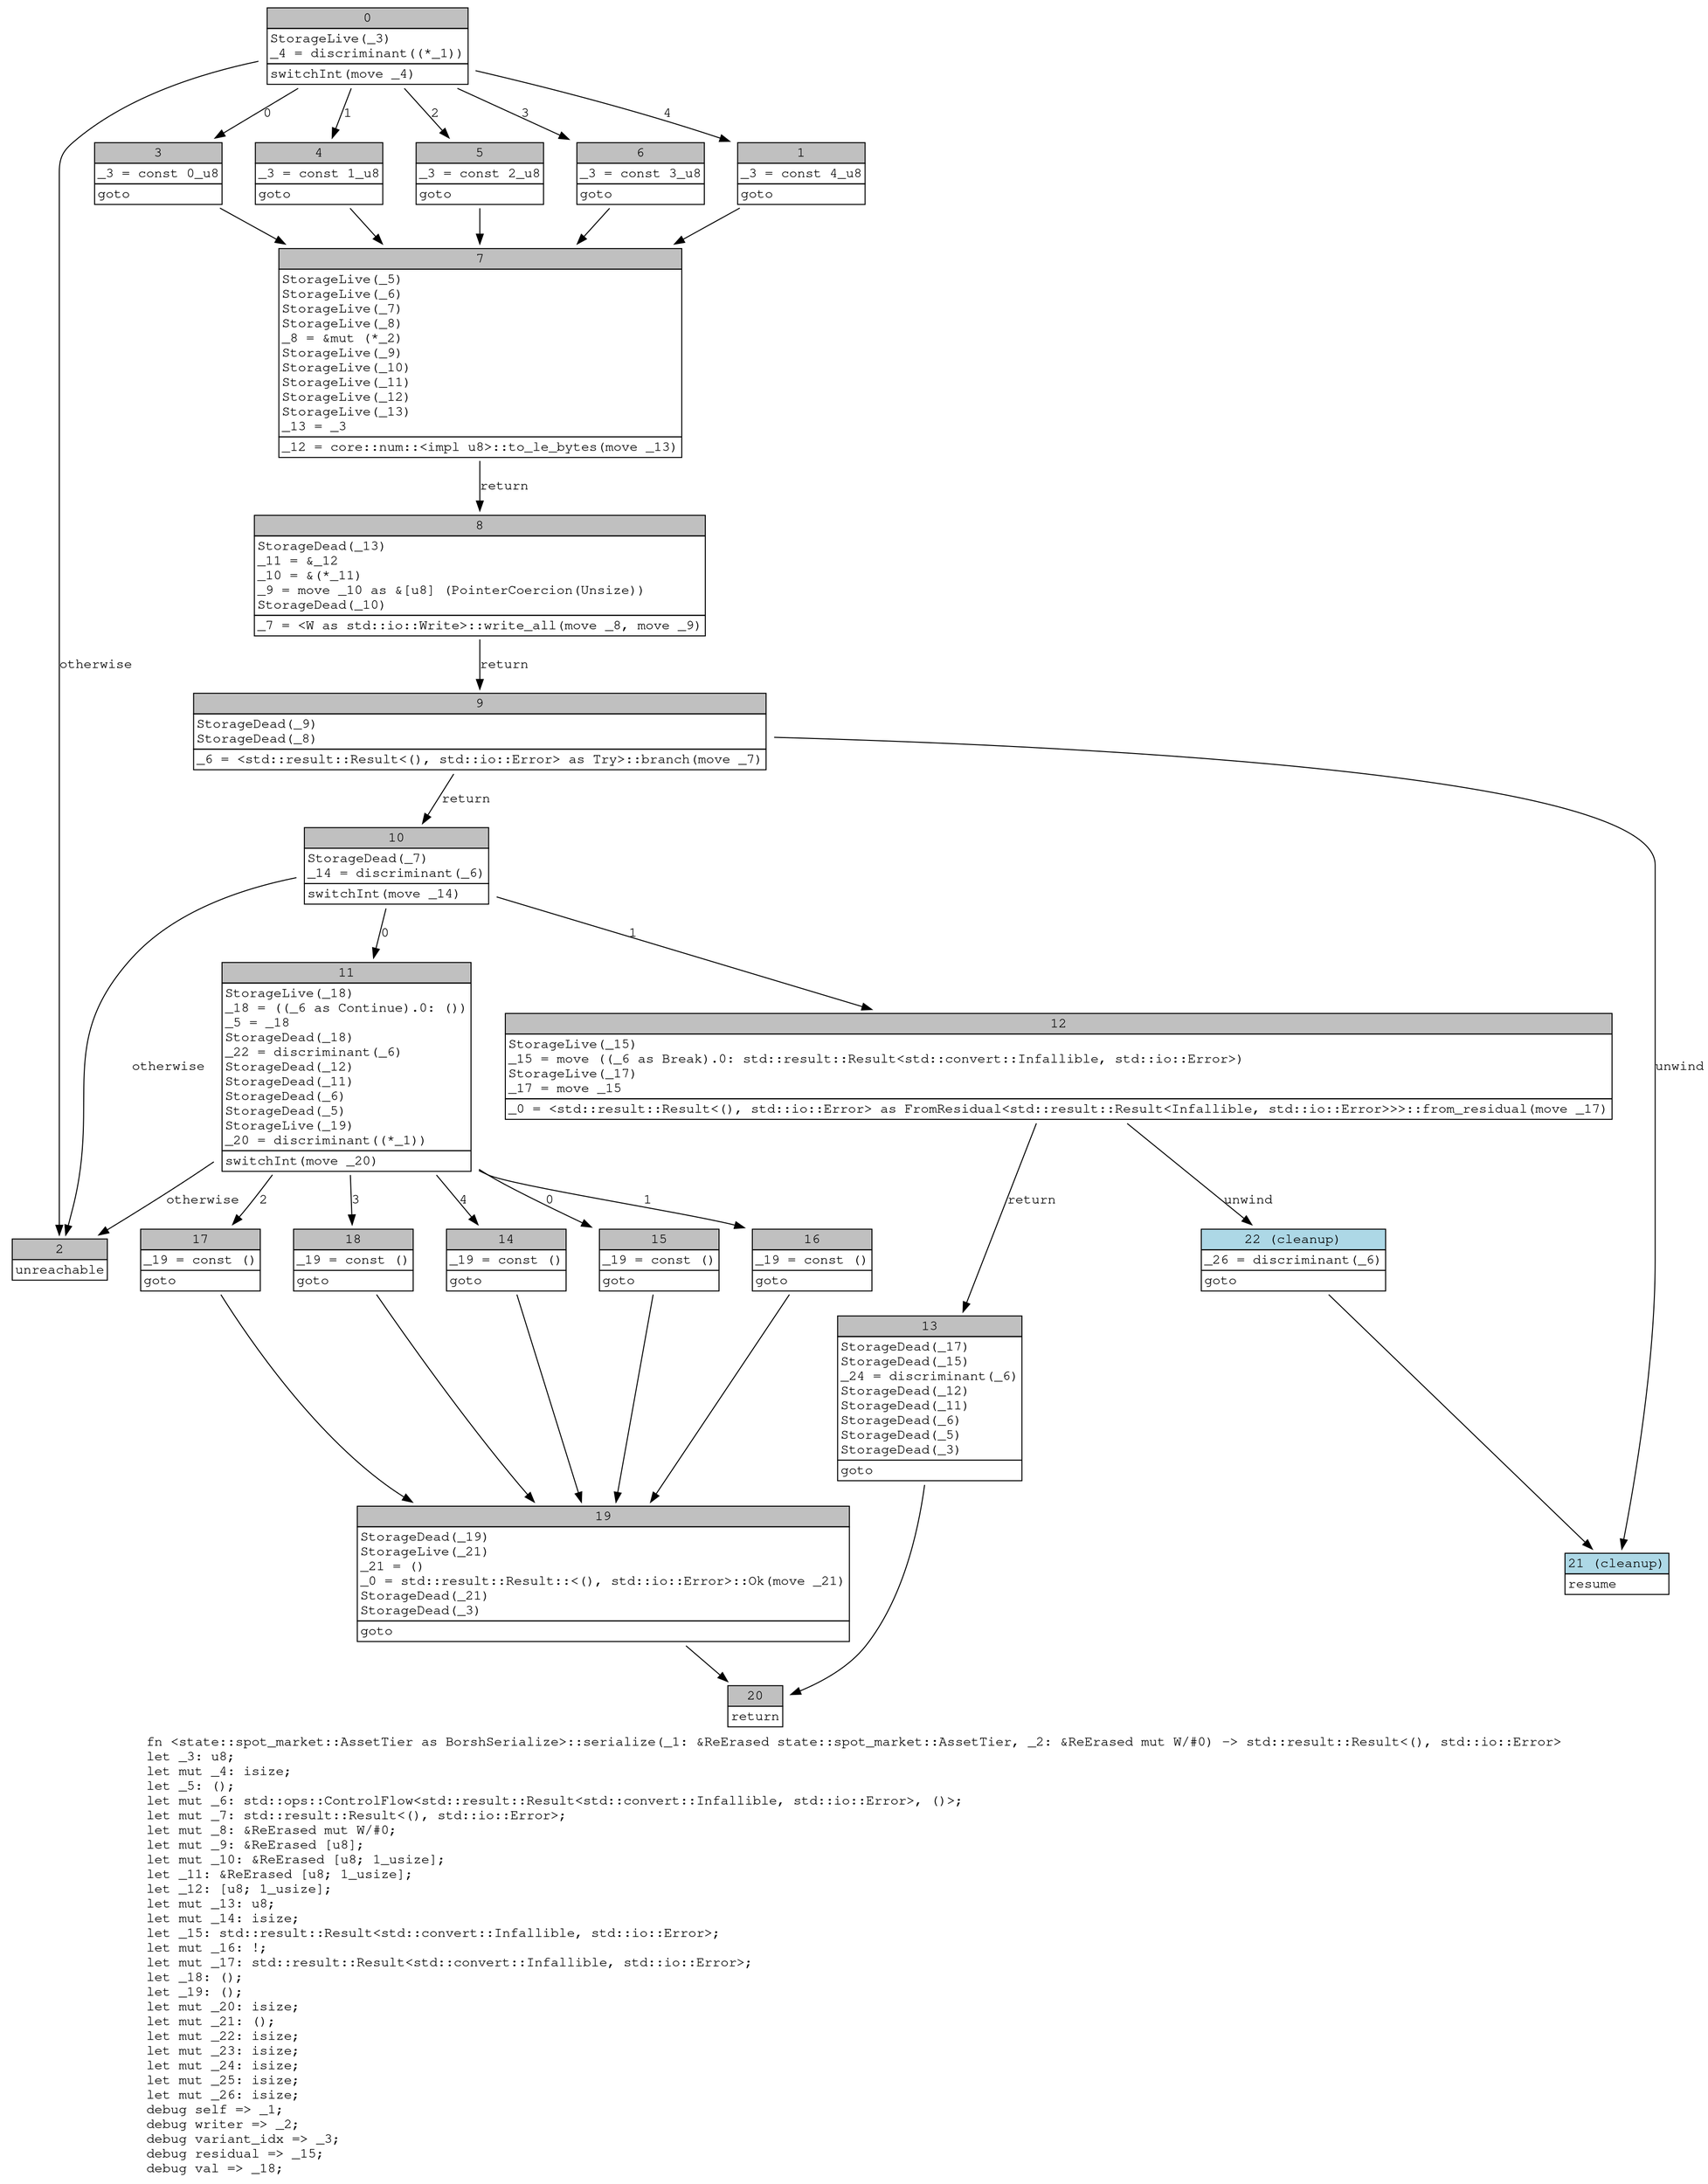 digraph Mir_0_17964 {
    graph [fontname="Courier, monospace"];
    node [fontname="Courier, monospace"];
    edge [fontname="Courier, monospace"];
    label=<fn &lt;state::spot_market::AssetTier as BorshSerialize&gt;::serialize(_1: &amp;ReErased state::spot_market::AssetTier, _2: &amp;ReErased mut W/#0) -&gt; std::result::Result&lt;(), std::io::Error&gt;<br align="left"/>let _3: u8;<br align="left"/>let mut _4: isize;<br align="left"/>let _5: ();<br align="left"/>let mut _6: std::ops::ControlFlow&lt;std::result::Result&lt;std::convert::Infallible, std::io::Error&gt;, ()&gt;;<br align="left"/>let mut _7: std::result::Result&lt;(), std::io::Error&gt;;<br align="left"/>let mut _8: &amp;ReErased mut W/#0;<br align="left"/>let mut _9: &amp;ReErased [u8];<br align="left"/>let mut _10: &amp;ReErased [u8; 1_usize];<br align="left"/>let _11: &amp;ReErased [u8; 1_usize];<br align="left"/>let _12: [u8; 1_usize];<br align="left"/>let mut _13: u8;<br align="left"/>let mut _14: isize;<br align="left"/>let _15: std::result::Result&lt;std::convert::Infallible, std::io::Error&gt;;<br align="left"/>let mut _16: !;<br align="left"/>let mut _17: std::result::Result&lt;std::convert::Infallible, std::io::Error&gt;;<br align="left"/>let _18: ();<br align="left"/>let _19: ();<br align="left"/>let mut _20: isize;<br align="left"/>let mut _21: ();<br align="left"/>let mut _22: isize;<br align="left"/>let mut _23: isize;<br align="left"/>let mut _24: isize;<br align="left"/>let mut _25: isize;<br align="left"/>let mut _26: isize;<br align="left"/>debug self =&gt; _1;<br align="left"/>debug writer =&gt; _2;<br align="left"/>debug variant_idx =&gt; _3;<br align="left"/>debug residual =&gt; _15;<br align="left"/>debug val =&gt; _18;<br align="left"/>>;
    bb0__0_17964 [shape="none", label=<<table border="0" cellborder="1" cellspacing="0"><tr><td bgcolor="gray" align="center" colspan="1">0</td></tr><tr><td align="left" balign="left">StorageLive(_3)<br/>_4 = discriminant((*_1))<br/></td></tr><tr><td align="left">switchInt(move _4)</td></tr></table>>];
    bb1__0_17964 [shape="none", label=<<table border="0" cellborder="1" cellspacing="0"><tr><td bgcolor="gray" align="center" colspan="1">1</td></tr><tr><td align="left" balign="left">_3 = const 4_u8<br/></td></tr><tr><td align="left">goto</td></tr></table>>];
    bb2__0_17964 [shape="none", label=<<table border="0" cellborder="1" cellspacing="0"><tr><td bgcolor="gray" align="center" colspan="1">2</td></tr><tr><td align="left">unreachable</td></tr></table>>];
    bb3__0_17964 [shape="none", label=<<table border="0" cellborder="1" cellspacing="0"><tr><td bgcolor="gray" align="center" colspan="1">3</td></tr><tr><td align="left" balign="left">_3 = const 0_u8<br/></td></tr><tr><td align="left">goto</td></tr></table>>];
    bb4__0_17964 [shape="none", label=<<table border="0" cellborder="1" cellspacing="0"><tr><td bgcolor="gray" align="center" colspan="1">4</td></tr><tr><td align="left" balign="left">_3 = const 1_u8<br/></td></tr><tr><td align="left">goto</td></tr></table>>];
    bb5__0_17964 [shape="none", label=<<table border="0" cellborder="1" cellspacing="0"><tr><td bgcolor="gray" align="center" colspan="1">5</td></tr><tr><td align="left" balign="left">_3 = const 2_u8<br/></td></tr><tr><td align="left">goto</td></tr></table>>];
    bb6__0_17964 [shape="none", label=<<table border="0" cellborder="1" cellspacing="0"><tr><td bgcolor="gray" align="center" colspan="1">6</td></tr><tr><td align="left" balign="left">_3 = const 3_u8<br/></td></tr><tr><td align="left">goto</td></tr></table>>];
    bb7__0_17964 [shape="none", label=<<table border="0" cellborder="1" cellspacing="0"><tr><td bgcolor="gray" align="center" colspan="1">7</td></tr><tr><td align="left" balign="left">StorageLive(_5)<br/>StorageLive(_6)<br/>StorageLive(_7)<br/>StorageLive(_8)<br/>_8 = &amp;mut (*_2)<br/>StorageLive(_9)<br/>StorageLive(_10)<br/>StorageLive(_11)<br/>StorageLive(_12)<br/>StorageLive(_13)<br/>_13 = _3<br/></td></tr><tr><td align="left">_12 = core::num::&lt;impl u8&gt;::to_le_bytes(move _13)</td></tr></table>>];
    bb8__0_17964 [shape="none", label=<<table border="0" cellborder="1" cellspacing="0"><tr><td bgcolor="gray" align="center" colspan="1">8</td></tr><tr><td align="left" balign="left">StorageDead(_13)<br/>_11 = &amp;_12<br/>_10 = &amp;(*_11)<br/>_9 = move _10 as &amp;[u8] (PointerCoercion(Unsize))<br/>StorageDead(_10)<br/></td></tr><tr><td align="left">_7 = &lt;W as std::io::Write&gt;::write_all(move _8, move _9)</td></tr></table>>];
    bb9__0_17964 [shape="none", label=<<table border="0" cellborder="1" cellspacing="0"><tr><td bgcolor="gray" align="center" colspan="1">9</td></tr><tr><td align="left" balign="left">StorageDead(_9)<br/>StorageDead(_8)<br/></td></tr><tr><td align="left">_6 = &lt;std::result::Result&lt;(), std::io::Error&gt; as Try&gt;::branch(move _7)</td></tr></table>>];
    bb10__0_17964 [shape="none", label=<<table border="0" cellborder="1" cellspacing="0"><tr><td bgcolor="gray" align="center" colspan="1">10</td></tr><tr><td align="left" balign="left">StorageDead(_7)<br/>_14 = discriminant(_6)<br/></td></tr><tr><td align="left">switchInt(move _14)</td></tr></table>>];
    bb11__0_17964 [shape="none", label=<<table border="0" cellborder="1" cellspacing="0"><tr><td bgcolor="gray" align="center" colspan="1">11</td></tr><tr><td align="left" balign="left">StorageLive(_18)<br/>_18 = ((_6 as Continue).0: ())<br/>_5 = _18<br/>StorageDead(_18)<br/>_22 = discriminant(_6)<br/>StorageDead(_12)<br/>StorageDead(_11)<br/>StorageDead(_6)<br/>StorageDead(_5)<br/>StorageLive(_19)<br/>_20 = discriminant((*_1))<br/></td></tr><tr><td align="left">switchInt(move _20)</td></tr></table>>];
    bb12__0_17964 [shape="none", label=<<table border="0" cellborder="1" cellspacing="0"><tr><td bgcolor="gray" align="center" colspan="1">12</td></tr><tr><td align="left" balign="left">StorageLive(_15)<br/>_15 = move ((_6 as Break).0: std::result::Result&lt;std::convert::Infallible, std::io::Error&gt;)<br/>StorageLive(_17)<br/>_17 = move _15<br/></td></tr><tr><td align="left">_0 = &lt;std::result::Result&lt;(), std::io::Error&gt; as FromResidual&lt;std::result::Result&lt;Infallible, std::io::Error&gt;&gt;&gt;::from_residual(move _17)</td></tr></table>>];
    bb13__0_17964 [shape="none", label=<<table border="0" cellborder="1" cellspacing="0"><tr><td bgcolor="gray" align="center" colspan="1">13</td></tr><tr><td align="left" balign="left">StorageDead(_17)<br/>StorageDead(_15)<br/>_24 = discriminant(_6)<br/>StorageDead(_12)<br/>StorageDead(_11)<br/>StorageDead(_6)<br/>StorageDead(_5)<br/>StorageDead(_3)<br/></td></tr><tr><td align="left">goto</td></tr></table>>];
    bb14__0_17964 [shape="none", label=<<table border="0" cellborder="1" cellspacing="0"><tr><td bgcolor="gray" align="center" colspan="1">14</td></tr><tr><td align="left" balign="left">_19 = const ()<br/></td></tr><tr><td align="left">goto</td></tr></table>>];
    bb15__0_17964 [shape="none", label=<<table border="0" cellborder="1" cellspacing="0"><tr><td bgcolor="gray" align="center" colspan="1">15</td></tr><tr><td align="left" balign="left">_19 = const ()<br/></td></tr><tr><td align="left">goto</td></tr></table>>];
    bb16__0_17964 [shape="none", label=<<table border="0" cellborder="1" cellspacing="0"><tr><td bgcolor="gray" align="center" colspan="1">16</td></tr><tr><td align="left" balign="left">_19 = const ()<br/></td></tr><tr><td align="left">goto</td></tr></table>>];
    bb17__0_17964 [shape="none", label=<<table border="0" cellborder="1" cellspacing="0"><tr><td bgcolor="gray" align="center" colspan="1">17</td></tr><tr><td align="left" balign="left">_19 = const ()<br/></td></tr><tr><td align="left">goto</td></tr></table>>];
    bb18__0_17964 [shape="none", label=<<table border="0" cellborder="1" cellspacing="0"><tr><td bgcolor="gray" align="center" colspan="1">18</td></tr><tr><td align="left" balign="left">_19 = const ()<br/></td></tr><tr><td align="left">goto</td></tr></table>>];
    bb19__0_17964 [shape="none", label=<<table border="0" cellborder="1" cellspacing="0"><tr><td bgcolor="gray" align="center" colspan="1">19</td></tr><tr><td align="left" balign="left">StorageDead(_19)<br/>StorageLive(_21)<br/>_21 = ()<br/>_0 = std::result::Result::&lt;(), std::io::Error&gt;::Ok(move _21)<br/>StorageDead(_21)<br/>StorageDead(_3)<br/></td></tr><tr><td align="left">goto</td></tr></table>>];
    bb20__0_17964 [shape="none", label=<<table border="0" cellborder="1" cellspacing="0"><tr><td bgcolor="gray" align="center" colspan="1">20</td></tr><tr><td align="left">return</td></tr></table>>];
    bb21__0_17964 [shape="none", label=<<table border="0" cellborder="1" cellspacing="0"><tr><td bgcolor="lightblue" align="center" colspan="1">21 (cleanup)</td></tr><tr><td align="left">resume</td></tr></table>>];
    bb22__0_17964 [shape="none", label=<<table border="0" cellborder="1" cellspacing="0"><tr><td bgcolor="lightblue" align="center" colspan="1">22 (cleanup)</td></tr><tr><td align="left" balign="left">_26 = discriminant(_6)<br/></td></tr><tr><td align="left">goto</td></tr></table>>];
    bb0__0_17964 -> bb3__0_17964 [label="0"];
    bb0__0_17964 -> bb4__0_17964 [label="1"];
    bb0__0_17964 -> bb5__0_17964 [label="2"];
    bb0__0_17964 -> bb6__0_17964 [label="3"];
    bb0__0_17964 -> bb1__0_17964 [label="4"];
    bb0__0_17964 -> bb2__0_17964 [label="otherwise"];
    bb1__0_17964 -> bb7__0_17964 [label=""];
    bb3__0_17964 -> bb7__0_17964 [label=""];
    bb4__0_17964 -> bb7__0_17964 [label=""];
    bb5__0_17964 -> bb7__0_17964 [label=""];
    bb6__0_17964 -> bb7__0_17964 [label=""];
    bb7__0_17964 -> bb8__0_17964 [label="return"];
    bb8__0_17964 -> bb9__0_17964 [label="return"];
    bb9__0_17964 -> bb10__0_17964 [label="return"];
    bb9__0_17964 -> bb21__0_17964 [label="unwind"];
    bb10__0_17964 -> bb11__0_17964 [label="0"];
    bb10__0_17964 -> bb12__0_17964 [label="1"];
    bb10__0_17964 -> bb2__0_17964 [label="otherwise"];
    bb11__0_17964 -> bb15__0_17964 [label="0"];
    bb11__0_17964 -> bb16__0_17964 [label="1"];
    bb11__0_17964 -> bb17__0_17964 [label="2"];
    bb11__0_17964 -> bb18__0_17964 [label="3"];
    bb11__0_17964 -> bb14__0_17964 [label="4"];
    bb11__0_17964 -> bb2__0_17964 [label="otherwise"];
    bb12__0_17964 -> bb13__0_17964 [label="return"];
    bb12__0_17964 -> bb22__0_17964 [label="unwind"];
    bb13__0_17964 -> bb20__0_17964 [label=""];
    bb14__0_17964 -> bb19__0_17964 [label=""];
    bb15__0_17964 -> bb19__0_17964 [label=""];
    bb16__0_17964 -> bb19__0_17964 [label=""];
    bb17__0_17964 -> bb19__0_17964 [label=""];
    bb18__0_17964 -> bb19__0_17964 [label=""];
    bb19__0_17964 -> bb20__0_17964 [label=""];
    bb22__0_17964 -> bb21__0_17964 [label=""];
}
